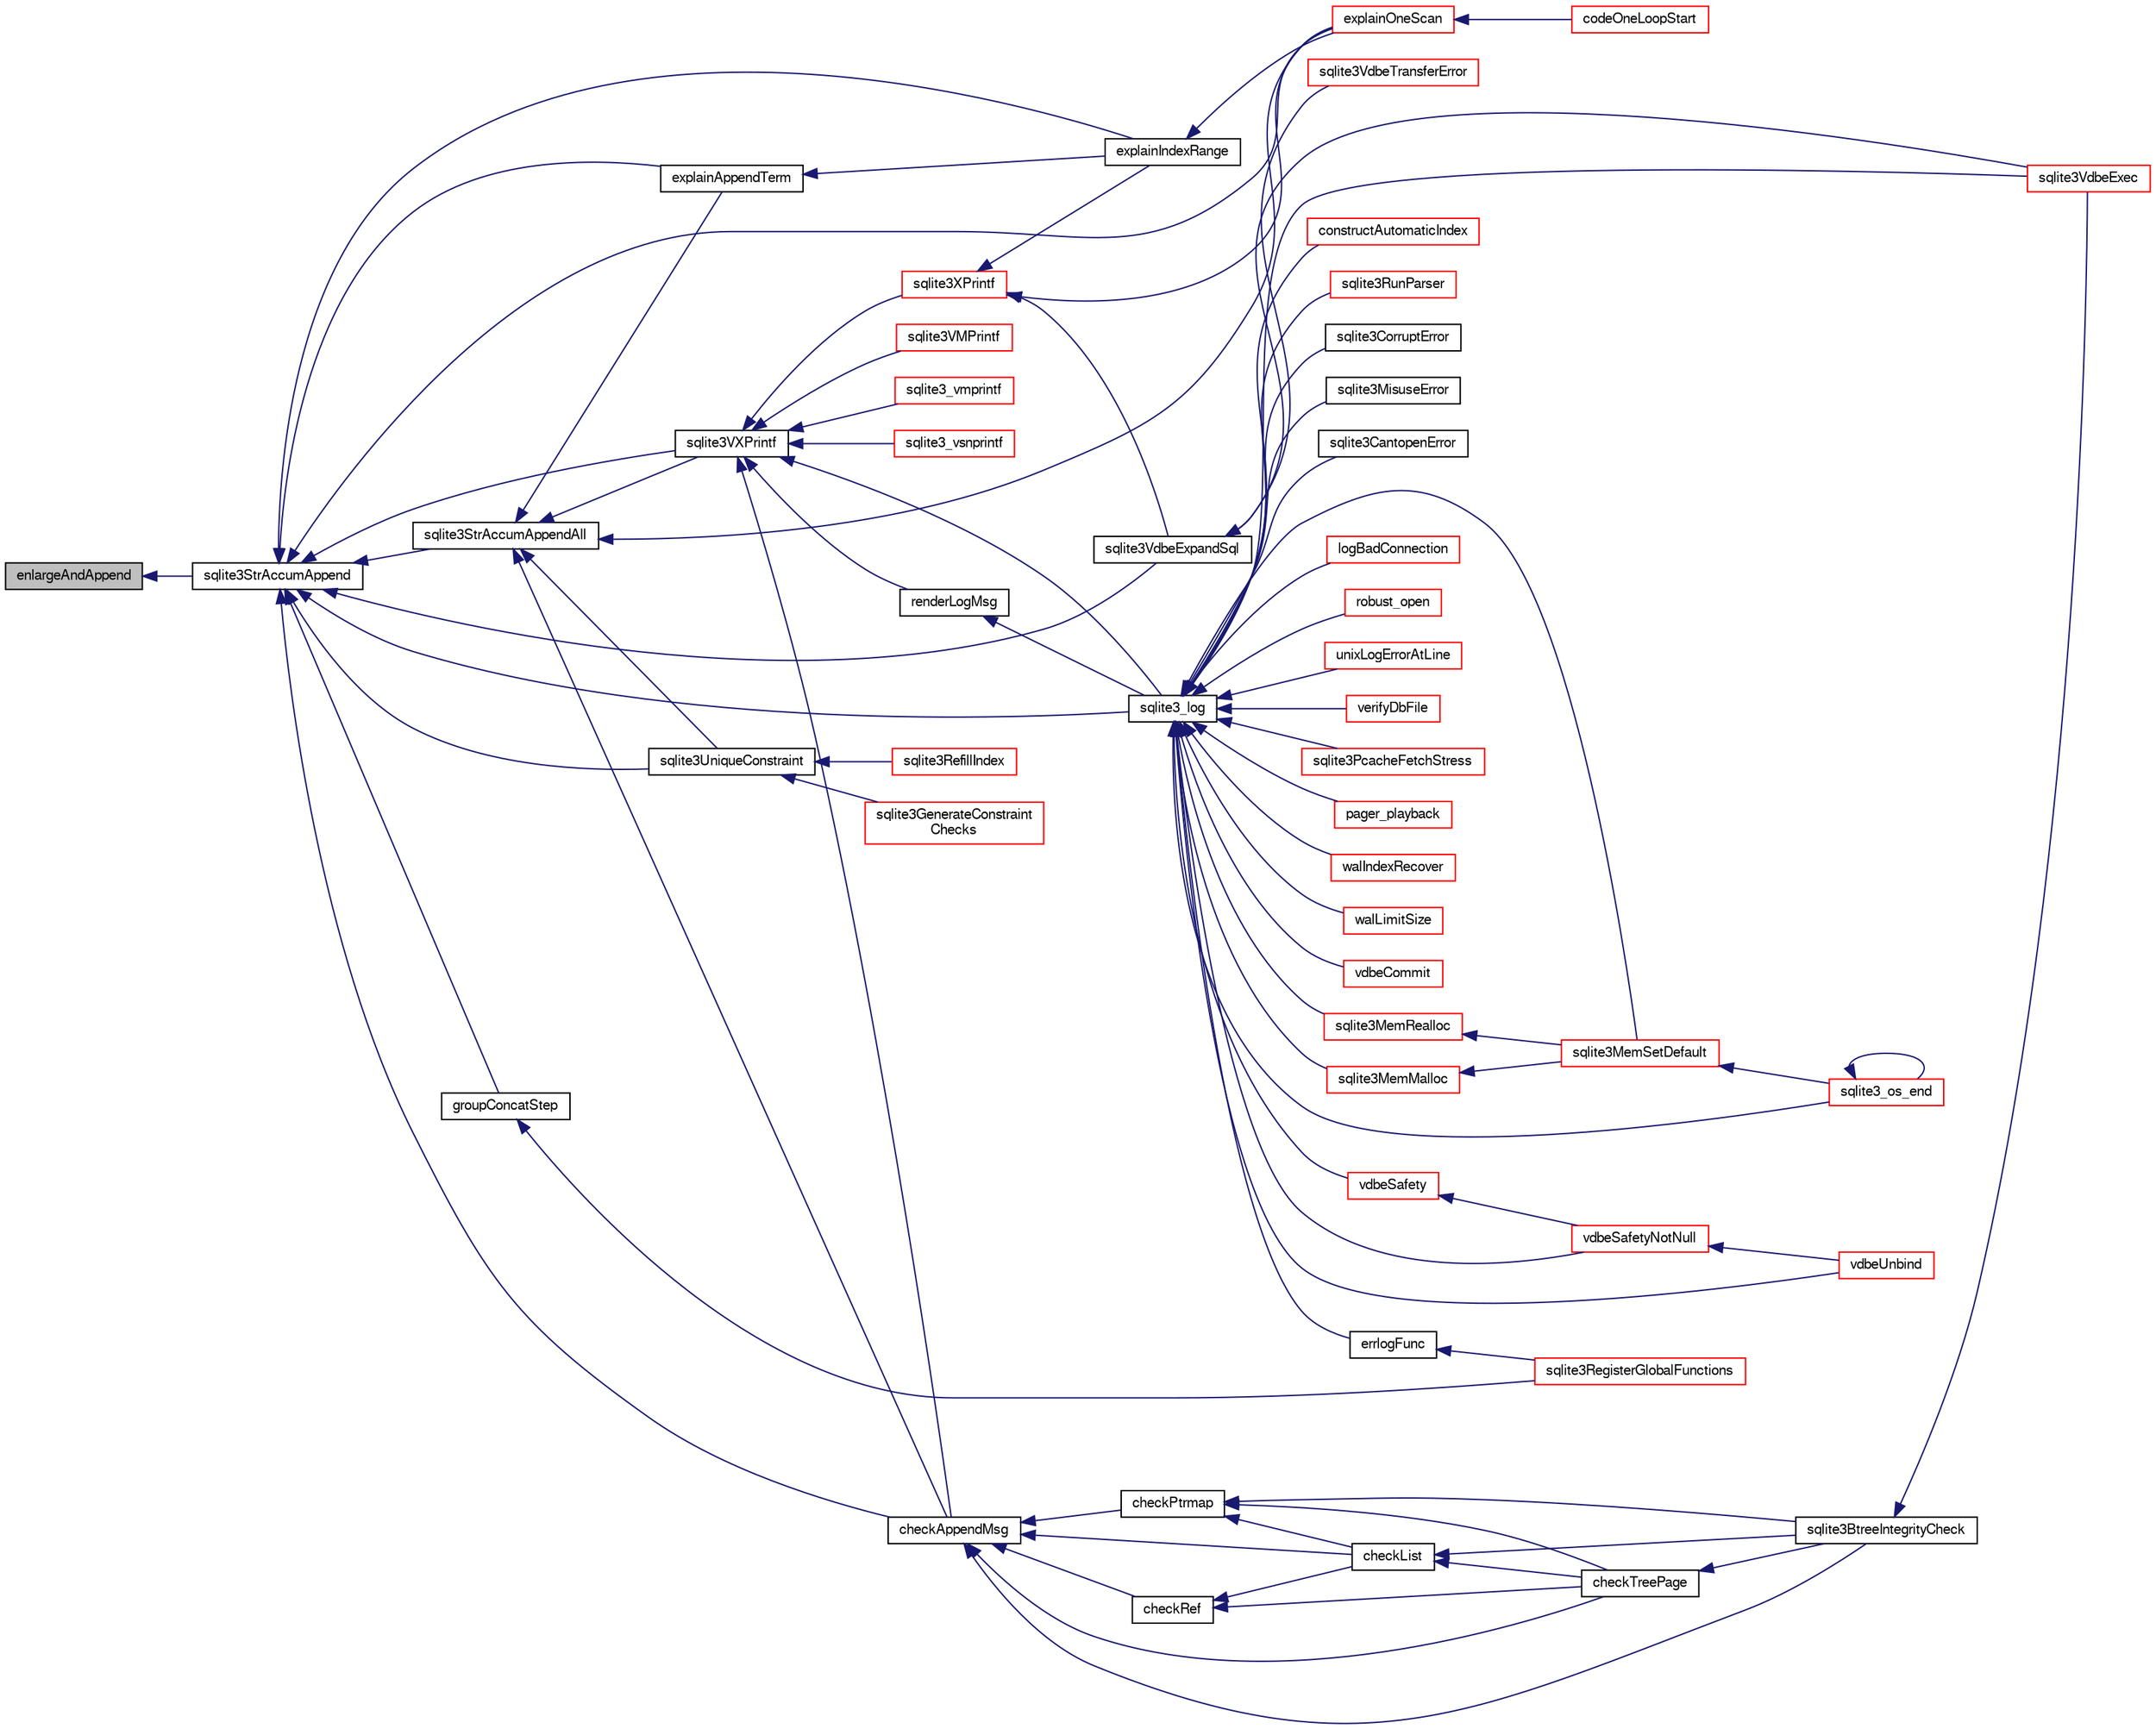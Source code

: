 digraph "enlargeAndAppend"
{
  edge [fontname="FreeSans",fontsize="10",labelfontname="FreeSans",labelfontsize="10"];
  node [fontname="FreeSans",fontsize="10",shape=record];
  rankdir="LR";
  Node92683 [label="enlargeAndAppend",height=0.2,width=0.4,color="black", fillcolor="grey75", style="filled", fontcolor="black"];
  Node92683 -> Node92684 [dir="back",color="midnightblue",fontsize="10",style="solid",fontname="FreeSans"];
  Node92684 [label="sqlite3StrAccumAppend",height=0.2,width=0.4,color="black", fillcolor="white", style="filled",URL="$sqlite3_8c.html#a56664fa33def33c5a5245b623441d5e0"];
  Node92684 -> Node92685 [dir="back",color="midnightblue",fontsize="10",style="solid",fontname="FreeSans"];
  Node92685 [label="sqlite3VXPrintf",height=0.2,width=0.4,color="black", fillcolor="white", style="filled",URL="$sqlite3_8c.html#a63c25806c9bd4a2b76f9a0eb232c6bde"];
  Node92685 -> Node92686 [dir="back",color="midnightblue",fontsize="10",style="solid",fontname="FreeSans"];
  Node92686 [label="sqlite3VMPrintf",height=0.2,width=0.4,color="red", fillcolor="white", style="filled",URL="$sqlite3_8c.html#a05535d0982ef06fbc2ee8195ebbae689"];
  Node92685 -> Node93185 [dir="back",color="midnightblue",fontsize="10",style="solid",fontname="FreeSans"];
  Node93185 [label="sqlite3_vmprintf",height=0.2,width=0.4,color="red", fillcolor="white", style="filled",URL="$sqlite3_8h.html#ac240de67ddf003828f16a6d9dd3fa3ca"];
  Node92685 -> Node93195 [dir="back",color="midnightblue",fontsize="10",style="solid",fontname="FreeSans"];
  Node93195 [label="sqlite3_vsnprintf",height=0.2,width=0.4,color="red", fillcolor="white", style="filled",URL="$sqlite3_8h.html#a095af9d57b6df1b95a77df71b9bce062"];
  Node92685 -> Node93333 [dir="back",color="midnightblue",fontsize="10",style="solid",fontname="FreeSans"];
  Node93333 [label="renderLogMsg",height=0.2,width=0.4,color="black", fillcolor="white", style="filled",URL="$sqlite3_8c.html#a7a02b43ce0a27bb52085c7f446d115af"];
  Node93333 -> Node93334 [dir="back",color="midnightblue",fontsize="10",style="solid",fontname="FreeSans"];
  Node93334 [label="sqlite3_log",height=0.2,width=0.4,color="black", fillcolor="white", style="filled",URL="$sqlite3_8h.html#a298c9699bf9c143662c6b1fec4b2dc3b"];
  Node93334 -> Node93335 [dir="back",color="midnightblue",fontsize="10",style="solid",fontname="FreeSans"];
  Node93335 [label="sqlite3MemMalloc",height=0.2,width=0.4,color="red", fillcolor="white", style="filled",URL="$sqlite3_8c.html#a53157f1a669f949332f44ca9f15c0a43"];
  Node93335 -> Node93179 [dir="back",color="midnightblue",fontsize="10",style="solid",fontname="FreeSans"];
  Node93179 [label="sqlite3MemSetDefault",height=0.2,width=0.4,color="red", fillcolor="white", style="filled",URL="$sqlite3_8c.html#a162fbfd727e92c5f8f72625b5ff62549"];
  Node93179 -> Node92970 [dir="back",color="midnightblue",fontsize="10",style="solid",fontname="FreeSans"];
  Node92970 [label="sqlite3_os_end",height=0.2,width=0.4,color="red", fillcolor="white", style="filled",URL="$sqlite3_8h.html#a2288c95881ecca13d994e42b6a958906"];
  Node92970 -> Node92970 [dir="back",color="midnightblue",fontsize="10",style="solid",fontname="FreeSans"];
  Node93334 -> Node93336 [dir="back",color="midnightblue",fontsize="10",style="solid",fontname="FreeSans"];
  Node93336 [label="sqlite3MemRealloc",height=0.2,width=0.4,color="red", fillcolor="white", style="filled",URL="$sqlite3_8c.html#addd043cc5742c3b0cf536763cd4e6948"];
  Node93336 -> Node93179 [dir="back",color="midnightblue",fontsize="10",style="solid",fontname="FreeSans"];
  Node93334 -> Node93179 [dir="back",color="midnightblue",fontsize="10",style="solid",fontname="FreeSans"];
  Node93334 -> Node93337 [dir="back",color="midnightblue",fontsize="10",style="solid",fontname="FreeSans"];
  Node93337 [label="logBadConnection",height=0.2,width=0.4,color="red", fillcolor="white", style="filled",URL="$sqlite3_8c.html#a8aa249fac852b22bb1227e2bc2921f11"];
  Node93334 -> Node93342 [dir="back",color="midnightblue",fontsize="10",style="solid",fontname="FreeSans"];
  Node93342 [label="robust_open",height=0.2,width=0.4,color="red", fillcolor="white", style="filled",URL="$sqlite3_8c.html#a0eb989e531821c6a1deb85a3ba0021c0"];
  Node93334 -> Node93344 [dir="back",color="midnightblue",fontsize="10",style="solid",fontname="FreeSans"];
  Node93344 [label="unixLogErrorAtLine",height=0.2,width=0.4,color="red", fillcolor="white", style="filled",URL="$sqlite3_8c.html#a23b4a35445d08fc62ef2d5c3d56c1640"];
  Node93334 -> Node93358 [dir="back",color="midnightblue",fontsize="10",style="solid",fontname="FreeSans"];
  Node93358 [label="verifyDbFile",height=0.2,width=0.4,color="red", fillcolor="white", style="filled",URL="$sqlite3_8c.html#a0ff620ba7a3e7e727c37c0b172d12c66"];
  Node93334 -> Node92970 [dir="back",color="midnightblue",fontsize="10",style="solid",fontname="FreeSans"];
  Node93334 -> Node93359 [dir="back",color="midnightblue",fontsize="10",style="solid",fontname="FreeSans"];
  Node93359 [label="sqlite3PcacheFetchStress",height=0.2,width=0.4,color="red", fillcolor="white", style="filled",URL="$sqlite3_8c.html#a83644ab4d77e1649ae5336b659edb351"];
  Node93334 -> Node93052 [dir="back",color="midnightblue",fontsize="10",style="solid",fontname="FreeSans"];
  Node93052 [label="pager_playback",height=0.2,width=0.4,color="red", fillcolor="white", style="filled",URL="$sqlite3_8c.html#a9d9a750a9fc76eb4b668c8a16b164a65"];
  Node93334 -> Node93226 [dir="back",color="midnightblue",fontsize="10",style="solid",fontname="FreeSans"];
  Node93226 [label="walIndexRecover",height=0.2,width=0.4,color="red", fillcolor="white", style="filled",URL="$sqlite3_8c.html#ab4ee99f3710323acbeb6c495dd18d205"];
  Node93334 -> Node93170 [dir="back",color="midnightblue",fontsize="10",style="solid",fontname="FreeSans"];
  Node93170 [label="walLimitSize",height=0.2,width=0.4,color="red", fillcolor="white", style="filled",URL="$sqlite3_8c.html#a7d814227c8fb4a3441c42e9f2fdade3b"];
  Node93334 -> Node92959 [dir="back",color="midnightblue",fontsize="10",style="solid",fontname="FreeSans"];
  Node92959 [label="vdbeCommit",height=0.2,width=0.4,color="red", fillcolor="white", style="filled",URL="$sqlite3_8c.html#a5d7f1e0625451b987728f600cfe1b92d"];
  Node93334 -> Node93360 [dir="back",color="midnightblue",fontsize="10",style="solid",fontname="FreeSans"];
  Node93360 [label="vdbeSafety",height=0.2,width=0.4,color="red", fillcolor="white", style="filled",URL="$sqlite3_8c.html#ad376f1aa66b2801fa8fb2fb134f370fd"];
  Node93360 -> Node93361 [dir="back",color="midnightblue",fontsize="10",style="solid",fontname="FreeSans"];
  Node93361 [label="vdbeSafetyNotNull",height=0.2,width=0.4,color="red", fillcolor="white", style="filled",URL="$sqlite3_8c.html#a018448275e86f09d8af8033cec4cafdf"];
  Node93361 -> Node93362 [dir="back",color="midnightblue",fontsize="10",style="solid",fontname="FreeSans"];
  Node93362 [label="vdbeUnbind",height=0.2,width=0.4,color="red", fillcolor="white", style="filled",URL="$sqlite3_8c.html#ae3ca3d8a878660305a0efd0c73c9f064"];
  Node93334 -> Node93361 [dir="back",color="midnightblue",fontsize="10",style="solid",fontname="FreeSans"];
  Node93334 -> Node93362 [dir="back",color="midnightblue",fontsize="10",style="solid",fontname="FreeSans"];
  Node93334 -> Node92714 [dir="back",color="midnightblue",fontsize="10",style="solid",fontname="FreeSans"];
  Node92714 [label="sqlite3VdbeExec",height=0.2,width=0.4,color="red", fillcolor="white", style="filled",URL="$sqlite3_8c.html#a8ce40a614bdc56719c4d642b1e4dfb21"];
  Node93334 -> Node93311 [dir="back",color="midnightblue",fontsize="10",style="solid",fontname="FreeSans"];
  Node93311 [label="errlogFunc",height=0.2,width=0.4,color="black", fillcolor="white", style="filled",URL="$sqlite3_8c.html#a56d5c8e1f0a43e4c9f8864c27065393f"];
  Node93311 -> Node92962 [dir="back",color="midnightblue",fontsize="10",style="solid",fontname="FreeSans"];
  Node92962 [label="sqlite3RegisterGlobalFunctions",height=0.2,width=0.4,color="red", fillcolor="white", style="filled",URL="$sqlite3_8c.html#a9f75bd111010f29e1b8d74344473c4ec"];
  Node93334 -> Node92783 [dir="back",color="midnightblue",fontsize="10",style="solid",fontname="FreeSans"];
  Node92783 [label="constructAutomaticIndex",height=0.2,width=0.4,color="red", fillcolor="white", style="filled",URL="$sqlite3_8c.html#aad43d38bc718f4c8e8d0dd8f33ed526f"];
  Node93334 -> Node92856 [dir="back",color="midnightblue",fontsize="10",style="solid",fontname="FreeSans"];
  Node92856 [label="sqlite3RunParser",height=0.2,width=0.4,color="red", fillcolor="white", style="filled",URL="$sqlite3_8c.html#a174f16a9adcc64bf971bae4a5ffa3488"];
  Node93334 -> Node93375 [dir="back",color="midnightblue",fontsize="10",style="solid",fontname="FreeSans"];
  Node93375 [label="sqlite3CorruptError",height=0.2,width=0.4,color="black", fillcolor="white", style="filled",URL="$sqlite3_8c.html#a66f16cea11e3c7d1b5f60ff7b6ff5e1a"];
  Node93334 -> Node93376 [dir="back",color="midnightblue",fontsize="10",style="solid",fontname="FreeSans"];
  Node93376 [label="sqlite3MisuseError",height=0.2,width=0.4,color="black", fillcolor="white", style="filled",URL="$sqlite3_8c.html#a0550217d0f8d42f53c258c44746fb804"];
  Node93334 -> Node93377 [dir="back",color="midnightblue",fontsize="10",style="solid",fontname="FreeSans"];
  Node93377 [label="sqlite3CantopenError",height=0.2,width=0.4,color="black", fillcolor="white", style="filled",URL="$sqlite3_8c.html#a62298ad2d3a1ea7b9501264b7004ec33"];
  Node92685 -> Node93334 [dir="back",color="midnightblue",fontsize="10",style="solid",fontname="FreeSans"];
  Node92685 -> Node93556 [dir="back",color="midnightblue",fontsize="10",style="solid",fontname="FreeSans"];
  Node93556 [label="sqlite3XPrintf",height=0.2,width=0.4,color="red", fillcolor="white", style="filled",URL="$sqlite3_8c.html#afa51896b0f07c74fe11c806a5df7030c"];
  Node93556 -> Node93378 [dir="back",color="midnightblue",fontsize="10",style="solid",fontname="FreeSans"];
  Node93378 [label="sqlite3VdbeExpandSql",height=0.2,width=0.4,color="black", fillcolor="white", style="filled",URL="$sqlite3_8c.html#a5a497837d5d69b92e7bca23673589c69"];
  Node93378 -> Node93173 [dir="back",color="midnightblue",fontsize="10",style="solid",fontname="FreeSans"];
  Node93173 [label="sqlite3VdbeTransferError",height=0.2,width=0.4,color="red", fillcolor="white", style="filled",URL="$sqlite3_8c.html#aaf4a567b51602bb6d7bb150e6c72de69"];
  Node93378 -> Node92714 [dir="back",color="midnightblue",fontsize="10",style="solid",fontname="FreeSans"];
  Node93556 -> Node93557 [dir="back",color="midnightblue",fontsize="10",style="solid",fontname="FreeSans"];
  Node93557 [label="explainIndexRange",height=0.2,width=0.4,color="black", fillcolor="white", style="filled",URL="$sqlite3_8c.html#a19d410b10b9746279e834fd8cddda2cb"];
  Node93557 -> Node93381 [dir="back",color="midnightblue",fontsize="10",style="solid",fontname="FreeSans"];
  Node93381 [label="explainOneScan",height=0.2,width=0.4,color="red", fillcolor="white", style="filled",URL="$sqlite3_8c.html#ae5281c97cc6f8cd02effffe937725524"];
  Node93381 -> Node92785 [dir="back",color="midnightblue",fontsize="10",style="solid",fontname="FreeSans"];
  Node92785 [label="codeOneLoopStart",height=0.2,width=0.4,color="red", fillcolor="white", style="filled",URL="$sqlite3_8c.html#aa868875120b151c169cc79139ed6e008"];
  Node93556 -> Node93381 [dir="back",color="midnightblue",fontsize="10",style="solid",fontname="FreeSans"];
  Node92685 -> Node93236 [dir="back",color="midnightblue",fontsize="10",style="solid",fontname="FreeSans"];
  Node93236 [label="checkAppendMsg",height=0.2,width=0.4,color="black", fillcolor="white", style="filled",URL="$sqlite3_8c.html#a4366e7af81727e2d755d3c9a635b055e"];
  Node93236 -> Node93237 [dir="back",color="midnightblue",fontsize="10",style="solid",fontname="FreeSans"];
  Node93237 [label="checkRef",height=0.2,width=0.4,color="black", fillcolor="white", style="filled",URL="$sqlite3_8c.html#a8f9d5e653157e813f504a66ca548941a"];
  Node93237 -> Node93091 [dir="back",color="midnightblue",fontsize="10",style="solid",fontname="FreeSans"];
  Node93091 [label="checkList",height=0.2,width=0.4,color="black", fillcolor="white", style="filled",URL="$sqlite3_8c.html#a7c888a9a7f402383d462ddef0e59f52e"];
  Node93091 -> Node93078 [dir="back",color="midnightblue",fontsize="10",style="solid",fontname="FreeSans"];
  Node93078 [label="checkTreePage",height=0.2,width=0.4,color="black", fillcolor="white", style="filled",URL="$sqlite3_8c.html#a0bdac89d12e5ac328d260ae8259777b2"];
  Node93078 -> Node93079 [dir="back",color="midnightblue",fontsize="10",style="solid",fontname="FreeSans"];
  Node93079 [label="sqlite3BtreeIntegrityCheck",height=0.2,width=0.4,color="black", fillcolor="white", style="filled",URL="$sqlite3_8c.html#aa00011902d9e5ba26452d147c43fa1d8"];
  Node93079 -> Node92714 [dir="back",color="midnightblue",fontsize="10",style="solid",fontname="FreeSans"];
  Node93091 -> Node93079 [dir="back",color="midnightblue",fontsize="10",style="solid",fontname="FreeSans"];
  Node93237 -> Node93078 [dir="back",color="midnightblue",fontsize="10",style="solid",fontname="FreeSans"];
  Node93236 -> Node93090 [dir="back",color="midnightblue",fontsize="10",style="solid",fontname="FreeSans"];
  Node93090 [label="checkPtrmap",height=0.2,width=0.4,color="black", fillcolor="white", style="filled",URL="$sqlite3_8c.html#a09521b13d51d0264cb7f3758ec36fc90"];
  Node93090 -> Node93091 [dir="back",color="midnightblue",fontsize="10",style="solid",fontname="FreeSans"];
  Node93090 -> Node93078 [dir="back",color="midnightblue",fontsize="10",style="solid",fontname="FreeSans"];
  Node93090 -> Node93079 [dir="back",color="midnightblue",fontsize="10",style="solid",fontname="FreeSans"];
  Node93236 -> Node93091 [dir="back",color="midnightblue",fontsize="10",style="solid",fontname="FreeSans"];
  Node93236 -> Node93078 [dir="back",color="midnightblue",fontsize="10",style="solid",fontname="FreeSans"];
  Node93236 -> Node93079 [dir="back",color="midnightblue",fontsize="10",style="solid",fontname="FreeSans"];
  Node92684 -> Node93558 [dir="back",color="midnightblue",fontsize="10",style="solid",fontname="FreeSans"];
  Node93558 [label="sqlite3StrAccumAppendAll",height=0.2,width=0.4,color="black", fillcolor="white", style="filled",URL="$sqlite3_8c.html#acaf8f3e4f99a3c3a4a77e9c987547289"];
  Node93558 -> Node92685 [dir="back",color="midnightblue",fontsize="10",style="solid",fontname="FreeSans"];
  Node93558 -> Node93236 [dir="back",color="midnightblue",fontsize="10",style="solid",fontname="FreeSans"];
  Node93558 -> Node93379 [dir="back",color="midnightblue",fontsize="10",style="solid",fontname="FreeSans"];
  Node93379 [label="sqlite3UniqueConstraint",height=0.2,width=0.4,color="black", fillcolor="white", style="filled",URL="$sqlite3_8c.html#a4e35c041bf7710b6f3e2db6d86e86d7a"];
  Node93379 -> Node92778 [dir="back",color="midnightblue",fontsize="10",style="solid",fontname="FreeSans"];
  Node92778 [label="sqlite3RefillIndex",height=0.2,width=0.4,color="red", fillcolor="white", style="filled",URL="$sqlite3_8c.html#a17be5b679d9181b961ea9ba4a18d4f80"];
  Node93379 -> Node92742 [dir="back",color="midnightblue",fontsize="10",style="solid",fontname="FreeSans"];
  Node92742 [label="sqlite3GenerateConstraint\lChecks",height=0.2,width=0.4,color="red", fillcolor="white", style="filled",URL="$sqlite3_8c.html#aef639c1e6a0c0a67ca6e7690ad931bd2"];
  Node93558 -> Node93559 [dir="back",color="midnightblue",fontsize="10",style="solid",fontname="FreeSans"];
  Node93559 [label="explainAppendTerm",height=0.2,width=0.4,color="black", fillcolor="white", style="filled",URL="$sqlite3_8c.html#a5ef3d87a7da5cfa8e03ca9fdc186193a"];
  Node93559 -> Node93557 [dir="back",color="midnightblue",fontsize="10",style="solid",fontname="FreeSans"];
  Node93558 -> Node93381 [dir="back",color="midnightblue",fontsize="10",style="solid",fontname="FreeSans"];
  Node92684 -> Node93334 [dir="back",color="midnightblue",fontsize="10",style="solid",fontname="FreeSans"];
  Node92684 -> Node93236 [dir="back",color="midnightblue",fontsize="10",style="solid",fontname="FreeSans"];
  Node92684 -> Node93378 [dir="back",color="midnightblue",fontsize="10",style="solid",fontname="FreeSans"];
  Node92684 -> Node93379 [dir="back",color="midnightblue",fontsize="10",style="solid",fontname="FreeSans"];
  Node92684 -> Node93256 [dir="back",color="midnightblue",fontsize="10",style="solid",fontname="FreeSans"];
  Node93256 [label="groupConcatStep",height=0.2,width=0.4,color="black", fillcolor="white", style="filled",URL="$sqlite3_8c.html#a5267fc47d0a0d9a8f128c59d100e645d"];
  Node93256 -> Node92962 [dir="back",color="midnightblue",fontsize="10",style="solid",fontname="FreeSans"];
  Node92684 -> Node93559 [dir="back",color="midnightblue",fontsize="10",style="solid",fontname="FreeSans"];
  Node92684 -> Node93557 [dir="back",color="midnightblue",fontsize="10",style="solid",fontname="FreeSans"];
  Node92684 -> Node93381 [dir="back",color="midnightblue",fontsize="10",style="solid",fontname="FreeSans"];
}
